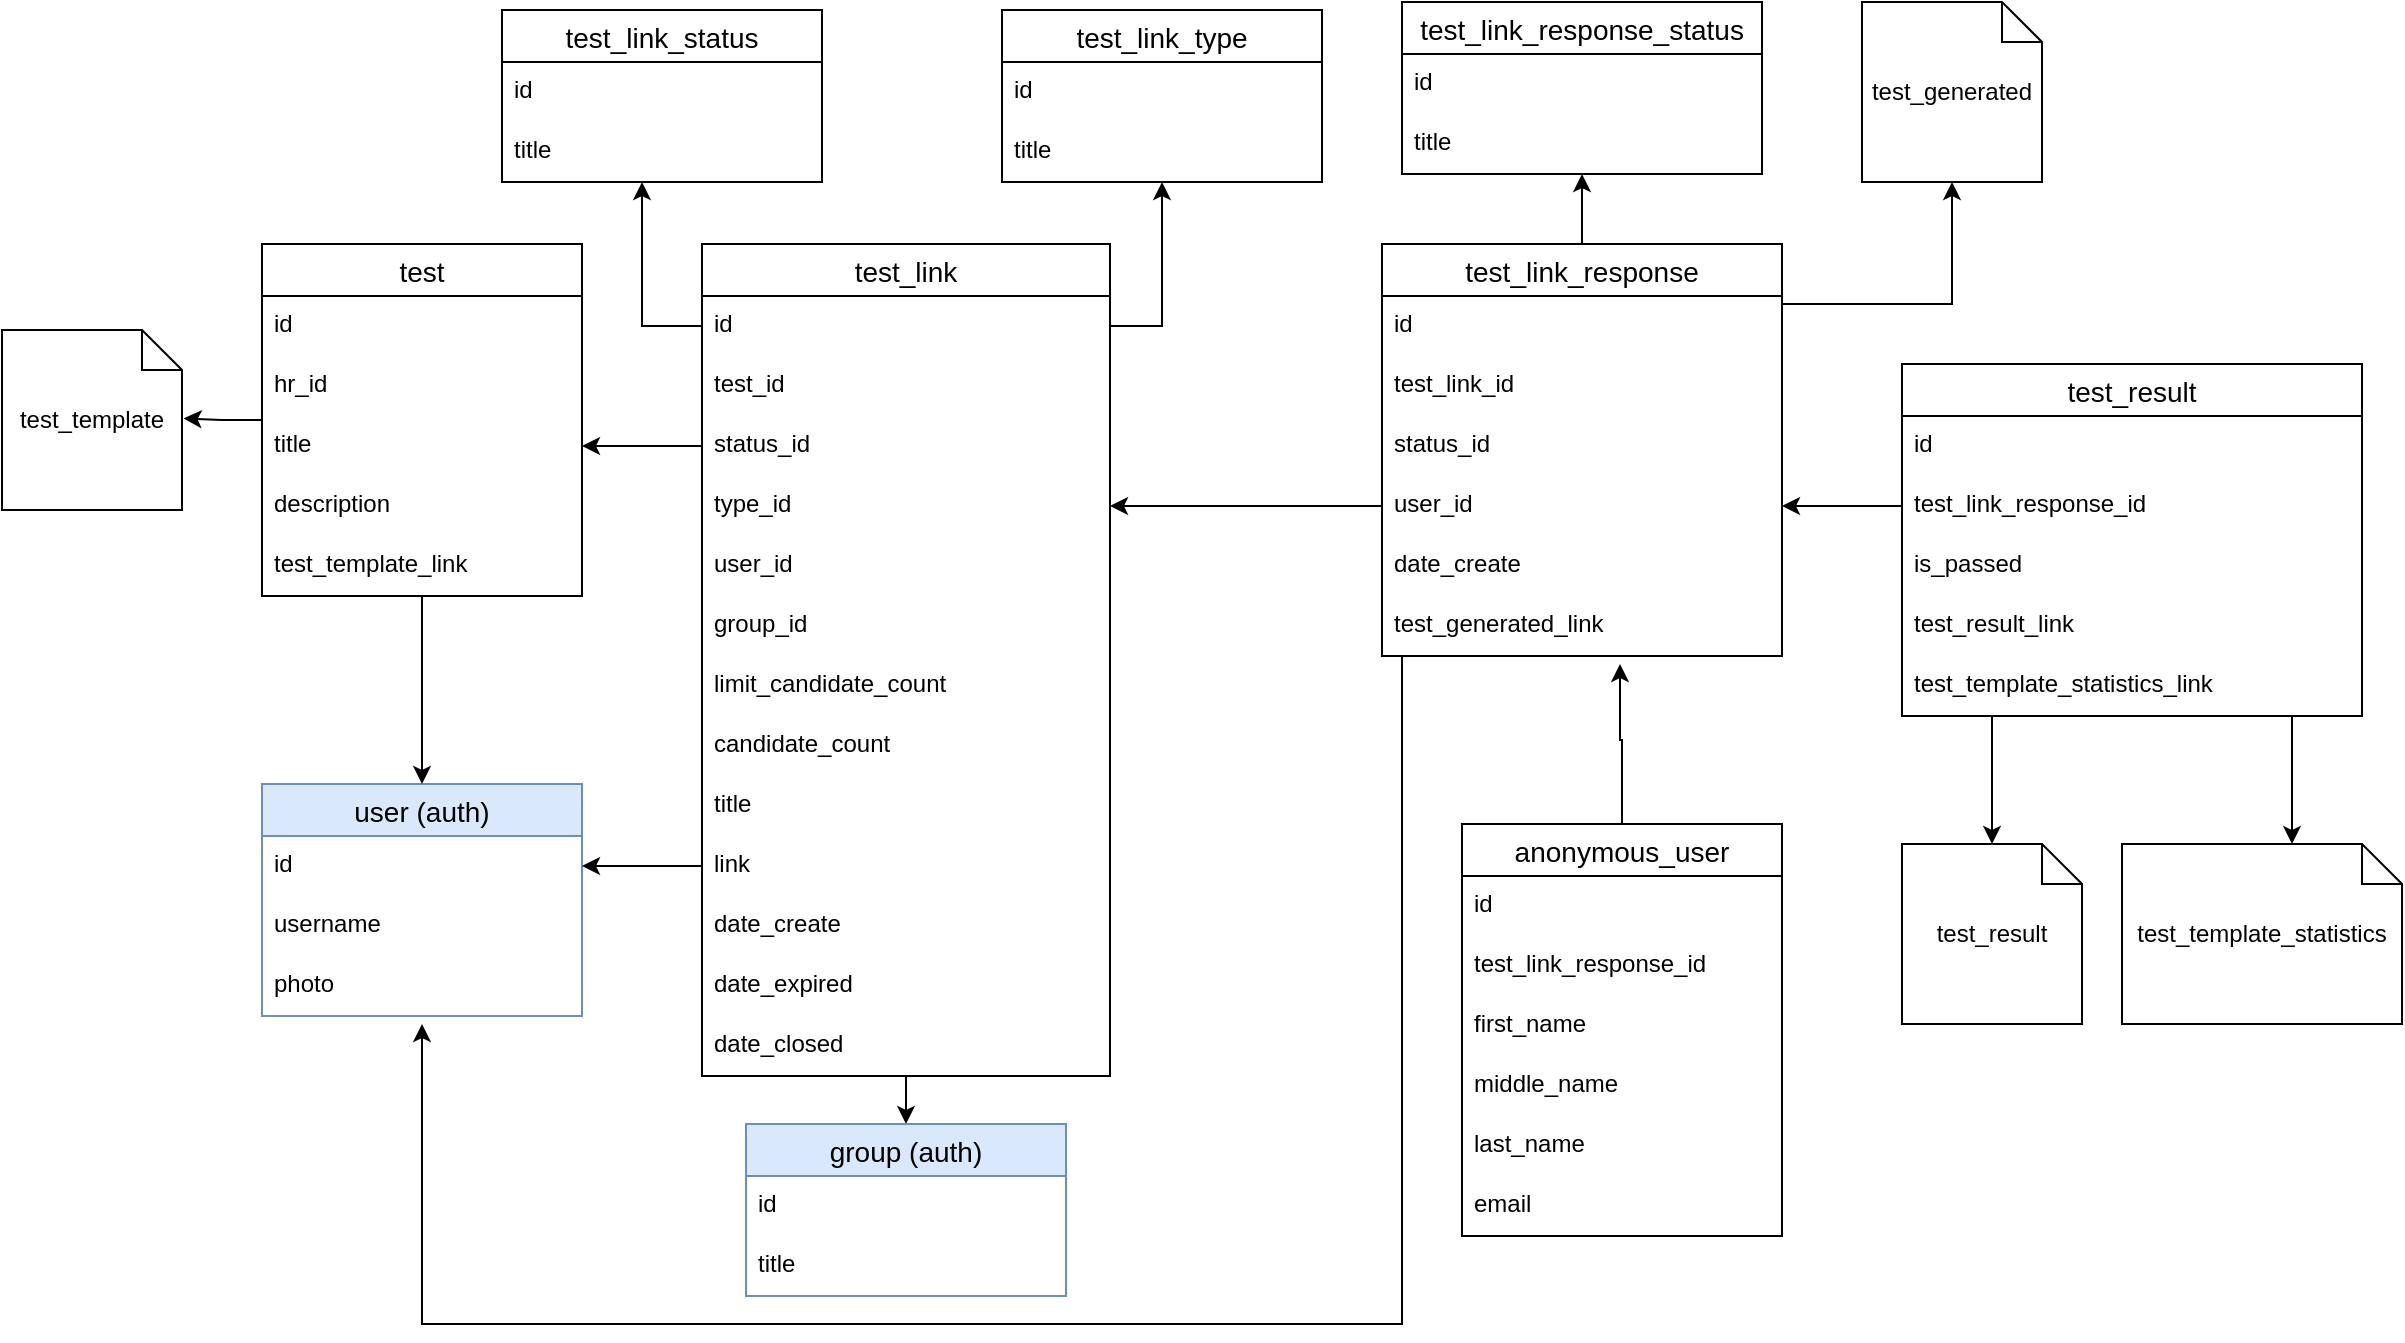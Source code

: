 <mxfile version="22.1.11" type="device">
  <diagram id="VXh5Syn-KjilQUAD4XYl" name="Страница 1">
    <mxGraphModel dx="1036" dy="1782" grid="1" gridSize="10" guides="1" tooltips="1" connect="1" arrows="1" fold="1" page="1" pageScale="1" pageWidth="827" pageHeight="1169" math="0" shadow="0">
      <root>
        <mxCell id="0" />
        <mxCell id="1" parent="0" />
        <mxCell id="6_OY5yNYIMLlSlW97ewB-2" style="edgeStyle=orthogonalEdgeStyle;rounded=0;orthogonalLoop=1;jettySize=auto;html=1;entryX=0.5;entryY=0;entryDx=0;entryDy=0;" parent="1" source="RadNlG-xPnbxS1g-nRUa-35" target="qxSqduIqUvg-_wd7HPb_-4" edge="1">
          <mxGeometry relative="1" as="geometry" />
        </mxCell>
        <mxCell id="RadNlG-xPnbxS1g-nRUa-35" value="test_link" style="swimlane;fontStyle=0;childLayout=stackLayout;horizontal=1;startSize=26;horizontalStack=0;resizeParent=1;resizeParentMax=0;resizeLast=0;collapsible=1;marginBottom=0;align=center;fontSize=14;" parent="1" vertex="1">
          <mxGeometry x="420" y="-130" width="204" height="416" as="geometry" />
        </mxCell>
        <mxCell id="RadNlG-xPnbxS1g-nRUa-36" value="id" style="text;strokeColor=none;fillColor=none;spacingLeft=4;spacingRight=4;overflow=hidden;rotatable=0;points=[[0,0.5],[1,0.5]];portConstraint=eastwest;fontSize=12;" parent="RadNlG-xPnbxS1g-nRUa-35" vertex="1">
          <mxGeometry y="26" width="204" height="30" as="geometry" />
        </mxCell>
        <mxCell id="qxSqduIqUvg-_wd7HPb_-31" value="test_id" style="text;strokeColor=none;fillColor=none;spacingLeft=4;spacingRight=4;overflow=hidden;rotatable=0;points=[[0,0.5],[1,0.5]];portConstraint=eastwest;fontSize=12;" parent="RadNlG-xPnbxS1g-nRUa-35" vertex="1">
          <mxGeometry y="56" width="204" height="30" as="geometry" />
        </mxCell>
        <mxCell id="RadNlG-xPnbxS1g-nRUa-38" value="status_id" style="text;strokeColor=none;fillColor=none;spacingLeft=4;spacingRight=4;overflow=hidden;rotatable=0;points=[[0,0.5],[1,0.5]];portConstraint=eastwest;fontSize=12;" parent="RadNlG-xPnbxS1g-nRUa-35" vertex="1">
          <mxGeometry y="86" width="204" height="30" as="geometry" />
        </mxCell>
        <mxCell id="RadNlG-xPnbxS1g-nRUa-41" value="type_id" style="text;strokeColor=none;fillColor=none;spacingLeft=4;spacingRight=4;overflow=hidden;rotatable=0;points=[[0,0.5],[1,0.5]];portConstraint=eastwest;fontSize=12;" parent="RadNlG-xPnbxS1g-nRUa-35" vertex="1">
          <mxGeometry y="116" width="204" height="30" as="geometry" />
        </mxCell>
        <mxCell id="RadNlG-xPnbxS1g-nRUa-42" value="user_id" style="text;strokeColor=none;fillColor=none;spacingLeft=4;spacingRight=4;overflow=hidden;rotatable=0;points=[[0,0.5],[1,0.5]];portConstraint=eastwest;fontSize=12;" parent="RadNlG-xPnbxS1g-nRUa-35" vertex="1">
          <mxGeometry y="146" width="204" height="30" as="geometry" />
        </mxCell>
        <mxCell id="qxSqduIqUvg-_wd7HPb_-2" value="group_id" style="text;strokeColor=none;fillColor=none;spacingLeft=4;spacingRight=4;overflow=hidden;rotatable=0;points=[[0,0.5],[1,0.5]];portConstraint=eastwest;fontSize=12;" parent="RadNlG-xPnbxS1g-nRUa-35" vertex="1">
          <mxGeometry y="176" width="204" height="30" as="geometry" />
        </mxCell>
        <mxCell id="RadNlG-xPnbxS1g-nRUa-39" value="limit_candidate_count" style="text;strokeColor=none;fillColor=none;spacingLeft=4;spacingRight=4;overflow=hidden;rotatable=0;points=[[0,0.5],[1,0.5]];portConstraint=eastwest;fontSize=12;" parent="RadNlG-xPnbxS1g-nRUa-35" vertex="1">
          <mxGeometry y="206" width="204" height="30" as="geometry" />
        </mxCell>
        <mxCell id="RadNlG-xPnbxS1g-nRUa-40" value="candidate_count" style="text;strokeColor=none;fillColor=none;spacingLeft=4;spacingRight=4;overflow=hidden;rotatable=0;points=[[0,0.5],[1,0.5]];portConstraint=eastwest;fontSize=12;" parent="RadNlG-xPnbxS1g-nRUa-35" vertex="1">
          <mxGeometry y="236" width="204" height="30" as="geometry" />
        </mxCell>
        <mxCell id="ugmiFwaeewbSjO0Sd7z2-1" value="title" style="text;strokeColor=none;fillColor=none;spacingLeft=4;spacingRight=4;overflow=hidden;rotatable=0;points=[[0,0.5],[1,0.5]];portConstraint=eastwest;fontSize=12;" parent="RadNlG-xPnbxS1g-nRUa-35" vertex="1">
          <mxGeometry y="266" width="204" height="30" as="geometry" />
        </mxCell>
        <mxCell id="EOAoEJrb8vXbgL092nDe-1" value="link" style="text;strokeColor=none;fillColor=none;spacingLeft=4;spacingRight=4;overflow=hidden;rotatable=0;points=[[0,0.5],[1,0.5]];portConstraint=eastwest;fontSize=12;" parent="RadNlG-xPnbxS1g-nRUa-35" vertex="1">
          <mxGeometry y="296" width="204" height="30" as="geometry" />
        </mxCell>
        <mxCell id="RadNlG-xPnbxS1g-nRUa-43" value="date_create" style="text;strokeColor=none;fillColor=none;spacingLeft=4;spacingRight=4;overflow=hidden;rotatable=0;points=[[0,0.5],[1,0.5]];portConstraint=eastwest;fontSize=12;" parent="RadNlG-xPnbxS1g-nRUa-35" vertex="1">
          <mxGeometry y="326" width="204" height="30" as="geometry" />
        </mxCell>
        <mxCell id="RadNlG-xPnbxS1g-nRUa-45" value="date_expired" style="text;strokeColor=none;fillColor=none;spacingLeft=4;spacingRight=4;overflow=hidden;rotatable=0;points=[[0,0.5],[1,0.5]];portConstraint=eastwest;fontSize=12;" parent="RadNlG-xPnbxS1g-nRUa-35" vertex="1">
          <mxGeometry y="356" width="204" height="30" as="geometry" />
        </mxCell>
        <mxCell id="RadNlG-xPnbxS1g-nRUa-46" value="date_closed" style="text;strokeColor=none;fillColor=none;spacingLeft=4;spacingRight=4;overflow=hidden;rotatable=0;points=[[0,0.5],[1,0.5]];portConstraint=eastwest;fontSize=12;" parent="RadNlG-xPnbxS1g-nRUa-35" vertex="1">
          <mxGeometry y="386" width="204" height="30" as="geometry" />
        </mxCell>
        <mxCell id="RadNlG-xPnbxS1g-nRUa-48" value="test_link_status" style="swimlane;fontStyle=0;childLayout=stackLayout;horizontal=1;startSize=26;horizontalStack=0;resizeParent=1;resizeParentMax=0;resizeLast=0;collapsible=1;marginBottom=0;align=center;fontSize=14;" parent="1" vertex="1">
          <mxGeometry x="320" y="-247" width="160" height="86" as="geometry" />
        </mxCell>
        <mxCell id="RadNlG-xPnbxS1g-nRUa-49" value="id" style="text;strokeColor=none;fillColor=none;spacingLeft=4;spacingRight=4;overflow=hidden;rotatable=0;points=[[0,0.5],[1,0.5]];portConstraint=eastwest;fontSize=12;" parent="RadNlG-xPnbxS1g-nRUa-48" vertex="1">
          <mxGeometry y="26" width="160" height="30" as="geometry" />
        </mxCell>
        <mxCell id="RadNlG-xPnbxS1g-nRUa-50" value="title" style="text;strokeColor=none;fillColor=none;spacingLeft=4;spacingRight=4;overflow=hidden;rotatable=0;points=[[0,0.5],[1,0.5]];portConstraint=eastwest;fontSize=12;" parent="RadNlG-xPnbxS1g-nRUa-48" vertex="1">
          <mxGeometry y="56" width="160" height="30" as="geometry" />
        </mxCell>
        <mxCell id="RadNlG-xPnbxS1g-nRUa-52" value="test_link_type" style="swimlane;fontStyle=0;childLayout=stackLayout;horizontal=1;startSize=26;horizontalStack=0;resizeParent=1;resizeParentMax=0;resizeLast=0;collapsible=1;marginBottom=0;align=center;fontSize=14;" parent="1" vertex="1">
          <mxGeometry x="570" y="-247" width="160" height="86" as="geometry" />
        </mxCell>
        <mxCell id="RadNlG-xPnbxS1g-nRUa-53" value="id" style="text;strokeColor=none;fillColor=none;spacingLeft=4;spacingRight=4;overflow=hidden;rotatable=0;points=[[0,0.5],[1,0.5]];portConstraint=eastwest;fontSize=12;" parent="RadNlG-xPnbxS1g-nRUa-52" vertex="1">
          <mxGeometry y="26" width="160" height="30" as="geometry" />
        </mxCell>
        <mxCell id="RadNlG-xPnbxS1g-nRUa-54" value="title" style="text;strokeColor=none;fillColor=none;spacingLeft=4;spacingRight=4;overflow=hidden;rotatable=0;points=[[0,0.5],[1,0.5]];portConstraint=eastwest;fontSize=12;" parent="RadNlG-xPnbxS1g-nRUa-52" vertex="1">
          <mxGeometry y="56" width="160" height="30" as="geometry" />
        </mxCell>
        <mxCell id="RadNlG-xPnbxS1g-nRUa-56" style="edgeStyle=orthogonalEdgeStyle;rounded=0;orthogonalLoop=1;jettySize=auto;html=1;" parent="1" source="RadNlG-xPnbxS1g-nRUa-36" edge="1">
          <mxGeometry relative="1" as="geometry">
            <mxPoint x="390" y="-161" as="targetPoint" />
            <Array as="points">
              <mxPoint x="390" y="-89" />
              <mxPoint x="390" y="-161" />
            </Array>
          </mxGeometry>
        </mxCell>
        <mxCell id="8al2ZyJpWk22SOQN3KEk-1" value="user (auth)" style="swimlane;fontStyle=0;childLayout=stackLayout;horizontal=1;startSize=26;horizontalStack=0;resizeParent=1;resizeParentMax=0;resizeLast=0;collapsible=1;marginBottom=0;align=center;fontSize=14;fillColor=#dae8fc;strokeColor=#6c8ebf;" parent="1" vertex="1">
          <mxGeometry x="200" y="140" width="160" height="116" as="geometry" />
        </mxCell>
        <mxCell id="8al2ZyJpWk22SOQN3KEk-2" value="id" style="text;strokeColor=none;fillColor=none;spacingLeft=4;spacingRight=4;overflow=hidden;rotatable=0;points=[[0,0.5],[1,0.5]];portConstraint=eastwest;fontSize=12;" parent="8al2ZyJpWk22SOQN3KEk-1" vertex="1">
          <mxGeometry y="26" width="160" height="30" as="geometry" />
        </mxCell>
        <mxCell id="ir9r-7l_EKN089zj04TM-1" value="username" style="text;strokeColor=none;fillColor=none;spacingLeft=4;spacingRight=4;overflow=hidden;rotatable=0;points=[[0,0.5],[1,0.5]];portConstraint=eastwest;fontSize=12;" parent="8al2ZyJpWk22SOQN3KEk-1" vertex="1">
          <mxGeometry y="56" width="160" height="30" as="geometry" />
        </mxCell>
        <mxCell id="ir9r-7l_EKN089zj04TM-2" value="photo" style="text;strokeColor=none;fillColor=none;spacingLeft=4;spacingRight=4;overflow=hidden;rotatable=0;points=[[0,0.5],[1,0.5]];portConstraint=eastwest;fontSize=12;" parent="8al2ZyJpWk22SOQN3KEk-1" vertex="1">
          <mxGeometry y="86" width="160" height="30" as="geometry" />
        </mxCell>
        <mxCell id="EOAoEJrb8vXbgL092nDe-28" value="" style="edgeStyle=orthogonalEdgeStyle;rounded=0;orthogonalLoop=1;jettySize=auto;html=1;" parent="1" source="8al2ZyJpWk22SOQN3KEk-6" target="8al2ZyJpWk22SOQN3KEk-18" edge="1">
          <mxGeometry relative="1" as="geometry">
            <Array as="points">
              <mxPoint x="860" y="-140" />
              <mxPoint x="860" y="-140" />
            </Array>
          </mxGeometry>
        </mxCell>
        <mxCell id="EOAoEJrb8vXbgL092nDe-29" style="edgeStyle=orthogonalEdgeStyle;rounded=0;orthogonalLoop=1;jettySize=auto;html=1;" parent="1" source="8al2ZyJpWk22SOQN3KEk-6" target="qxSqduIqUvg-_wd7HPb_-23" edge="1">
          <mxGeometry relative="1" as="geometry">
            <Array as="points">
              <mxPoint x="1045" y="-100" />
            </Array>
          </mxGeometry>
        </mxCell>
        <mxCell id="8al2ZyJpWk22SOQN3KEk-6" value="test_link_response" style="swimlane;fontStyle=0;childLayout=stackLayout;horizontal=1;startSize=26;horizontalStack=0;resizeParent=1;resizeParentMax=0;resizeLast=0;collapsible=1;marginBottom=0;align=center;fontSize=14;" parent="1" vertex="1">
          <mxGeometry x="760" y="-130" width="200" height="206" as="geometry" />
        </mxCell>
        <mxCell id="8al2ZyJpWk22SOQN3KEk-7" value="id" style="text;strokeColor=none;fillColor=none;spacingLeft=4;spacingRight=4;overflow=hidden;rotatable=0;points=[[0,0.5],[1,0.5]];portConstraint=eastwest;fontSize=12;" parent="8al2ZyJpWk22SOQN3KEk-6" vertex="1">
          <mxGeometry y="26" width="200" height="30" as="geometry" />
        </mxCell>
        <mxCell id="8al2ZyJpWk22SOQN3KEk-21" value="test_link_id" style="text;strokeColor=none;fillColor=none;spacingLeft=4;spacingRight=4;overflow=hidden;rotatable=0;points=[[0,0.5],[1,0.5]];portConstraint=eastwest;fontSize=12;" parent="8al2ZyJpWk22SOQN3KEk-6" vertex="1">
          <mxGeometry y="56" width="200" height="30" as="geometry" />
        </mxCell>
        <mxCell id="8al2ZyJpWk22SOQN3KEk-8" value="status_id" style="text;strokeColor=none;fillColor=none;spacingLeft=4;spacingRight=4;overflow=hidden;rotatable=0;points=[[0,0.5],[1,0.5]];portConstraint=eastwest;fontSize=12;" parent="8al2ZyJpWk22SOQN3KEk-6" vertex="1">
          <mxGeometry y="86" width="200" height="30" as="geometry" />
        </mxCell>
        <mxCell id="EOAoEJrb8vXbgL092nDe-10" value="user_id" style="text;strokeColor=none;fillColor=none;spacingLeft=4;spacingRight=4;overflow=hidden;rotatable=0;points=[[0,0.5],[1,0.5]];portConstraint=eastwest;fontSize=12;" parent="8al2ZyJpWk22SOQN3KEk-6" vertex="1">
          <mxGeometry y="116" width="200" height="30" as="geometry" />
        </mxCell>
        <mxCell id="8al2ZyJpWk22SOQN3KEk-9" value="date_create" style="text;strokeColor=none;fillColor=none;spacingLeft=4;spacingRight=4;overflow=hidden;rotatable=0;points=[[0,0.5],[1,0.5]];portConstraint=eastwest;fontSize=12;" parent="8al2ZyJpWk22SOQN3KEk-6" vertex="1">
          <mxGeometry y="146" width="200" height="30" as="geometry" />
        </mxCell>
        <mxCell id="qxSqduIqUvg-_wd7HPb_-24" value="test_generated_link" style="text;strokeColor=none;fillColor=none;spacingLeft=4;spacingRight=4;overflow=hidden;rotatable=0;points=[[0,0.5],[1,0.5]];portConstraint=eastwest;fontSize=12;" parent="8al2ZyJpWk22SOQN3KEk-6" vertex="1">
          <mxGeometry y="176" width="200" height="30" as="geometry" />
        </mxCell>
        <mxCell id="8al2ZyJpWk22SOQN3KEk-16" value="test_link_response_status" style="swimlane;fontStyle=0;childLayout=stackLayout;horizontal=1;startSize=26;horizontalStack=0;resizeParent=1;resizeParentMax=0;resizeLast=0;collapsible=1;marginBottom=0;align=center;fontSize=14;" parent="1" vertex="1">
          <mxGeometry x="770" y="-251" width="180" height="86" as="geometry" />
        </mxCell>
        <mxCell id="8al2ZyJpWk22SOQN3KEk-17" value="id" style="text;strokeColor=none;fillColor=none;spacingLeft=4;spacingRight=4;overflow=hidden;rotatable=0;points=[[0,0.5],[1,0.5]];portConstraint=eastwest;fontSize=12;" parent="8al2ZyJpWk22SOQN3KEk-16" vertex="1">
          <mxGeometry y="26" width="180" height="30" as="geometry" />
        </mxCell>
        <mxCell id="8al2ZyJpWk22SOQN3KEk-18" value="title" style="text;strokeColor=none;fillColor=none;spacingLeft=4;spacingRight=4;overflow=hidden;rotatable=0;points=[[0,0.5],[1,0.5]];portConstraint=eastwest;fontSize=12;" parent="8al2ZyJpWk22SOQN3KEk-16" vertex="1">
          <mxGeometry y="56" width="180" height="30" as="geometry" />
        </mxCell>
        <mxCell id="qxSqduIqUvg-_wd7HPb_-18" value="" style="edgeStyle=orthogonalEdgeStyle;rounded=0;orthogonalLoop=1;jettySize=auto;html=1;" parent="1" source="8al2ZyJpWk22SOQN3KEk-29" target="qxSqduIqUvg-_wd7HPb_-17" edge="1">
          <mxGeometry relative="1" as="geometry">
            <Array as="points">
              <mxPoint x="1065" y="120" />
              <mxPoint x="1065" y="120" />
            </Array>
          </mxGeometry>
        </mxCell>
        <mxCell id="YD5V1xq_9l9WpEXR-EA5-3" style="edgeStyle=orthogonalEdgeStyle;rounded=0;orthogonalLoop=1;jettySize=auto;html=1;" parent="1" source="8al2ZyJpWk22SOQN3KEk-29" target="YD5V1xq_9l9WpEXR-EA5-2" edge="1">
          <mxGeometry relative="1" as="geometry">
            <Array as="points">
              <mxPoint x="1215" y="120" />
              <mxPoint x="1215" y="120" />
            </Array>
          </mxGeometry>
        </mxCell>
        <mxCell id="8al2ZyJpWk22SOQN3KEk-29" value="test_result" style="swimlane;fontStyle=0;childLayout=stackLayout;horizontal=1;startSize=26;horizontalStack=0;resizeParent=1;resizeParentMax=0;resizeLast=0;collapsible=1;marginBottom=0;align=center;fontSize=14;" parent="1" vertex="1">
          <mxGeometry x="1020" y="-70" width="230" height="176" as="geometry" />
        </mxCell>
        <mxCell id="8al2ZyJpWk22SOQN3KEk-30" value="id" style="text;strokeColor=none;fillColor=none;spacingLeft=4;spacingRight=4;overflow=hidden;rotatable=0;points=[[0,0.5],[1,0.5]];portConstraint=eastwest;fontSize=12;" parent="8al2ZyJpWk22SOQN3KEk-29" vertex="1">
          <mxGeometry y="26" width="230" height="30" as="geometry" />
        </mxCell>
        <mxCell id="8al2ZyJpWk22SOQN3KEk-31" value="test_link_response_id" style="text;strokeColor=none;fillColor=none;spacingLeft=4;spacingRight=4;overflow=hidden;rotatable=0;points=[[0,0.5],[1,0.5]];portConstraint=eastwest;fontSize=12;" parent="8al2ZyJpWk22SOQN3KEk-29" vertex="1">
          <mxGeometry y="56" width="230" height="30" as="geometry" />
        </mxCell>
        <mxCell id="qxSqduIqUvg-_wd7HPb_-10" value="is_passed" style="text;strokeColor=none;fillColor=none;spacingLeft=4;spacingRight=4;overflow=hidden;rotatable=0;points=[[0,0.5],[1,0.5]];portConstraint=eastwest;fontSize=12;" parent="8al2ZyJpWk22SOQN3KEk-29" vertex="1">
          <mxGeometry y="86" width="230" height="30" as="geometry" />
        </mxCell>
        <mxCell id="8al2ZyJpWk22SOQN3KEk-32" value="test_result_link" style="text;strokeColor=none;fillColor=none;spacingLeft=4;spacingRight=4;overflow=hidden;rotatable=0;points=[[0,0.5],[1,0.5]];portConstraint=eastwest;fontSize=12;" parent="8al2ZyJpWk22SOQN3KEk-29" vertex="1">
          <mxGeometry y="116" width="230" height="30" as="geometry" />
        </mxCell>
        <mxCell id="YD5V1xq_9l9WpEXR-EA5-1" value="test_template_statistics_link" style="text;strokeColor=none;fillColor=none;spacingLeft=4;spacingRight=4;overflow=hidden;rotatable=0;points=[[0,0.5],[1,0.5]];portConstraint=eastwest;fontSize=12;" parent="8al2ZyJpWk22SOQN3KEk-29" vertex="1">
          <mxGeometry y="146" width="230" height="30" as="geometry" />
        </mxCell>
        <mxCell id="qxSqduIqUvg-_wd7HPb_-1" style="edgeStyle=orthogonalEdgeStyle;rounded=0;orthogonalLoop=1;jettySize=auto;html=1;entryX=0.5;entryY=1;entryDx=0;entryDy=0;" parent="1" source="RadNlG-xPnbxS1g-nRUa-36" target="RadNlG-xPnbxS1g-nRUa-52" edge="1">
          <mxGeometry relative="1" as="geometry" />
        </mxCell>
        <mxCell id="qxSqduIqUvg-_wd7HPb_-4" value="group (auth)" style="swimlane;fontStyle=0;childLayout=stackLayout;horizontal=1;startSize=26;horizontalStack=0;resizeParent=1;resizeParentMax=0;resizeLast=0;collapsible=1;marginBottom=0;align=center;fontSize=14;fillColor=#dae8fc;strokeColor=#6c8ebf;" parent="1" vertex="1">
          <mxGeometry x="442" y="310" width="160" height="86" as="geometry" />
        </mxCell>
        <mxCell id="qxSqduIqUvg-_wd7HPb_-5" value="id" style="text;strokeColor=none;fillColor=none;spacingLeft=4;spacingRight=4;overflow=hidden;rotatable=0;points=[[0,0.5],[1,0.5]];portConstraint=eastwest;fontSize=12;" parent="qxSqduIqUvg-_wd7HPb_-4" vertex="1">
          <mxGeometry y="26" width="160" height="30" as="geometry" />
        </mxCell>
        <mxCell id="qxSqduIqUvg-_wd7HPb_-7" value="title" style="text;strokeColor=none;fillColor=none;spacingLeft=4;spacingRight=4;overflow=hidden;rotatable=0;points=[[0,0.5],[1,0.5]];portConstraint=eastwest;fontSize=12;" parent="qxSqduIqUvg-_wd7HPb_-4" vertex="1">
          <mxGeometry y="56" width="160" height="30" as="geometry" />
        </mxCell>
        <mxCell id="qxSqduIqUvg-_wd7HPb_-15" value="test_template" style="shape=note;size=20;whiteSpace=wrap;html=1;" parent="1" vertex="1">
          <mxGeometry x="70" y="-87" width="90" height="90" as="geometry" />
        </mxCell>
        <mxCell id="qxSqduIqUvg-_wd7HPb_-17" value="test_result" style="shape=note;size=20;whiteSpace=wrap;html=1;" parent="1" vertex="1">
          <mxGeometry x="1020" y="170" width="90" height="90" as="geometry" />
        </mxCell>
        <mxCell id="qxSqduIqUvg-_wd7HPb_-23" value="test_generated" style="shape=note;size=20;whiteSpace=wrap;html=1;" parent="1" vertex="1">
          <mxGeometry x="1000" y="-251" width="90" height="90" as="geometry" />
        </mxCell>
        <mxCell id="6_OY5yNYIMLlSlW97ewB-11" style="edgeStyle=orthogonalEdgeStyle;rounded=0;orthogonalLoop=1;jettySize=auto;html=1;entryX=0.5;entryY=0;entryDx=0;entryDy=0;" parent="1" source="qxSqduIqUvg-_wd7HPb_-27" target="8al2ZyJpWk22SOQN3KEk-1" edge="1">
          <mxGeometry relative="1" as="geometry" />
        </mxCell>
        <mxCell id="qxSqduIqUvg-_wd7HPb_-27" value="test" style="swimlane;fontStyle=0;childLayout=stackLayout;horizontal=1;startSize=26;horizontalStack=0;resizeParent=1;resizeParentMax=0;resizeLast=0;collapsible=1;marginBottom=0;align=center;fontSize=14;" parent="1" vertex="1">
          <mxGeometry x="200" y="-130" width="160" height="176" as="geometry" />
        </mxCell>
        <mxCell id="qxSqduIqUvg-_wd7HPb_-28" value="id" style="text;strokeColor=none;fillColor=none;spacingLeft=4;spacingRight=4;overflow=hidden;rotatable=0;points=[[0,0.5],[1,0.5]];portConstraint=eastwest;fontSize=12;" parent="qxSqduIqUvg-_wd7HPb_-27" vertex="1">
          <mxGeometry y="26" width="160" height="30" as="geometry" />
        </mxCell>
        <mxCell id="EwsRbm4K0kIip_l9jerF-1" value="hr_id" style="text;strokeColor=none;fillColor=none;spacingLeft=4;spacingRight=4;overflow=hidden;rotatable=0;points=[[0,0.5],[1,0.5]];portConstraint=eastwest;fontSize=12;" parent="qxSqduIqUvg-_wd7HPb_-27" vertex="1">
          <mxGeometry y="56" width="160" height="30" as="geometry" />
        </mxCell>
        <mxCell id="qxSqduIqUvg-_wd7HPb_-29" value="title" style="text;strokeColor=none;fillColor=none;spacingLeft=4;spacingRight=4;overflow=hidden;rotatable=0;points=[[0,0.5],[1,0.5]];portConstraint=eastwest;fontSize=12;" parent="qxSqduIqUvg-_wd7HPb_-27" vertex="1">
          <mxGeometry y="86" width="160" height="30" as="geometry" />
        </mxCell>
        <mxCell id="qxSqduIqUvg-_wd7HPb_-30" value="description" style="text;strokeColor=none;fillColor=none;spacingLeft=4;spacingRight=4;overflow=hidden;rotatable=0;points=[[0,0.5],[1,0.5]];portConstraint=eastwest;fontSize=12;" parent="qxSqduIqUvg-_wd7HPb_-27" vertex="1">
          <mxGeometry y="116" width="160" height="30" as="geometry" />
        </mxCell>
        <mxCell id="6_OY5yNYIMLlSlW97ewB-5" value="test_template_link" style="text;strokeColor=none;fillColor=none;spacingLeft=4;spacingRight=4;overflow=hidden;rotatable=0;points=[[0,0.5],[1,0.5]];portConstraint=eastwest;fontSize=12;" parent="qxSqduIqUvg-_wd7HPb_-27" vertex="1">
          <mxGeometry y="146" width="160" height="30" as="geometry" />
        </mxCell>
        <mxCell id="6_OY5yNYIMLlSlW97ewB-6" style="edgeStyle=orthogonalEdgeStyle;rounded=0;orthogonalLoop=1;jettySize=auto;html=1;" parent="1" source="RadNlG-xPnbxS1g-nRUa-38" target="qxSqduIqUvg-_wd7HPb_-29" edge="1">
          <mxGeometry relative="1" as="geometry" />
        </mxCell>
        <mxCell id="6_OY5yNYIMLlSlW97ewB-10" style="edgeStyle=orthogonalEdgeStyle;rounded=0;orthogonalLoop=1;jettySize=auto;html=1;entryX=1.009;entryY=0.491;entryDx=0;entryDy=0;entryPerimeter=0;" parent="1" source="qxSqduIqUvg-_wd7HPb_-27" target="qxSqduIqUvg-_wd7HPb_-15" edge="1">
          <mxGeometry relative="1" as="geometry" />
        </mxCell>
        <mxCell id="EOAoEJrb8vXbgL092nDe-4" value="anonymous_user" style="swimlane;fontStyle=0;childLayout=stackLayout;horizontal=1;startSize=26;horizontalStack=0;resizeParent=1;resizeParentMax=0;resizeLast=0;collapsible=1;marginBottom=0;align=center;fontSize=14;" parent="1" vertex="1">
          <mxGeometry x="800" y="160" width="160" height="206" as="geometry" />
        </mxCell>
        <mxCell id="EOAoEJrb8vXbgL092nDe-5" value="id" style="text;strokeColor=none;fillColor=none;spacingLeft=4;spacingRight=4;overflow=hidden;rotatable=0;points=[[0,0.5],[1,0.5]];portConstraint=eastwest;fontSize=12;" parent="EOAoEJrb8vXbgL092nDe-4" vertex="1">
          <mxGeometry y="26" width="160" height="30" as="geometry" />
        </mxCell>
        <mxCell id="-Nv1Bd4pikjfJK8ZAaI5-1" value="test_link_response_id" style="text;strokeColor=none;fillColor=none;spacingLeft=4;spacingRight=4;overflow=hidden;rotatable=0;points=[[0,0.5],[1,0.5]];portConstraint=eastwest;fontSize=12;" parent="EOAoEJrb8vXbgL092nDe-4" vertex="1">
          <mxGeometry y="56" width="160" height="30" as="geometry" />
        </mxCell>
        <mxCell id="EOAoEJrb8vXbgL092nDe-6" value="first_name" style="text;strokeColor=none;fillColor=none;spacingLeft=4;spacingRight=4;overflow=hidden;rotatable=0;points=[[0,0.5],[1,0.5]];portConstraint=eastwest;fontSize=12;" parent="EOAoEJrb8vXbgL092nDe-4" vertex="1">
          <mxGeometry y="86" width="160" height="30" as="geometry" />
        </mxCell>
        <mxCell id="EOAoEJrb8vXbgL092nDe-7" value="middle_name" style="text;strokeColor=none;fillColor=none;spacingLeft=4;spacingRight=4;overflow=hidden;rotatable=0;points=[[0,0.5],[1,0.5]];portConstraint=eastwest;fontSize=12;" parent="EOAoEJrb8vXbgL092nDe-4" vertex="1">
          <mxGeometry y="116" width="160" height="30" as="geometry" />
        </mxCell>
        <mxCell id="EOAoEJrb8vXbgL092nDe-8" value="last_name" style="text;strokeColor=none;fillColor=none;spacingLeft=4;spacingRight=4;overflow=hidden;rotatable=0;points=[[0,0.5],[1,0.5]];portConstraint=eastwest;fontSize=12;" parent="EOAoEJrb8vXbgL092nDe-4" vertex="1">
          <mxGeometry y="146" width="160" height="30" as="geometry" />
        </mxCell>
        <mxCell id="EOAoEJrb8vXbgL092nDe-9" value="email" style="text;strokeColor=none;fillColor=none;spacingLeft=4;spacingRight=4;overflow=hidden;rotatable=0;points=[[0,0.5],[1,0.5]];portConstraint=eastwest;fontSize=12;" parent="EOAoEJrb8vXbgL092nDe-4" vertex="1">
          <mxGeometry y="176" width="160" height="30" as="geometry" />
        </mxCell>
        <mxCell id="EOAoEJrb8vXbgL092nDe-13" style="edgeStyle=orthogonalEdgeStyle;rounded=0;orthogonalLoop=1;jettySize=auto;html=1;" parent="1" source="qxSqduIqUvg-_wd7HPb_-24" edge="1">
          <mxGeometry relative="1" as="geometry">
            <Array as="points">
              <mxPoint x="770" y="410" />
              <mxPoint x="280" y="410" />
            </Array>
            <mxPoint x="280" y="260" as="targetPoint" />
          </mxGeometry>
        </mxCell>
        <mxCell id="EOAoEJrb8vXbgL092nDe-26" style="edgeStyle=orthogonalEdgeStyle;rounded=0;orthogonalLoop=1;jettySize=auto;html=1;entryX=1;entryY=0.5;entryDx=0;entryDy=0;" parent="1" source="8al2ZyJpWk22SOQN3KEk-31" target="EOAoEJrb8vXbgL092nDe-10" edge="1">
          <mxGeometry relative="1" as="geometry" />
        </mxCell>
        <mxCell id="EOAoEJrb8vXbgL092nDe-27" style="edgeStyle=orthogonalEdgeStyle;rounded=0;orthogonalLoop=1;jettySize=auto;html=1;entryX=1;entryY=0.5;entryDx=0;entryDy=0;" parent="1" source="EOAoEJrb8vXbgL092nDe-10" target="RadNlG-xPnbxS1g-nRUa-41" edge="1">
          <mxGeometry relative="1" as="geometry" />
        </mxCell>
        <mxCell id="-Nv1Bd4pikjfJK8ZAaI5-2" style="edgeStyle=orthogonalEdgeStyle;rounded=0;orthogonalLoop=1;jettySize=auto;html=1;" parent="1" source="EOAoEJrb8vXbgL092nDe-4" edge="1">
          <mxGeometry relative="1" as="geometry">
            <mxPoint x="879" y="80" as="targetPoint" />
            <Array as="points">
              <mxPoint x="880" y="118" />
              <mxPoint x="879" y="118" />
            </Array>
          </mxGeometry>
        </mxCell>
        <mxCell id="rWoQ7GX5XkjvUuVszChf-1" style="edgeStyle=orthogonalEdgeStyle;rounded=0;orthogonalLoop=1;jettySize=auto;html=1;entryX=1;entryY=0.5;entryDx=0;entryDy=0;" parent="1" source="EOAoEJrb8vXbgL092nDe-1" target="8al2ZyJpWk22SOQN3KEk-2" edge="1">
          <mxGeometry relative="1" as="geometry" />
        </mxCell>
        <mxCell id="YD5V1xq_9l9WpEXR-EA5-2" value="test_template_statistics" style="shape=note;size=20;whiteSpace=wrap;html=1;" parent="1" vertex="1">
          <mxGeometry x="1130" y="170" width="140" height="90" as="geometry" />
        </mxCell>
      </root>
    </mxGraphModel>
  </diagram>
</mxfile>
